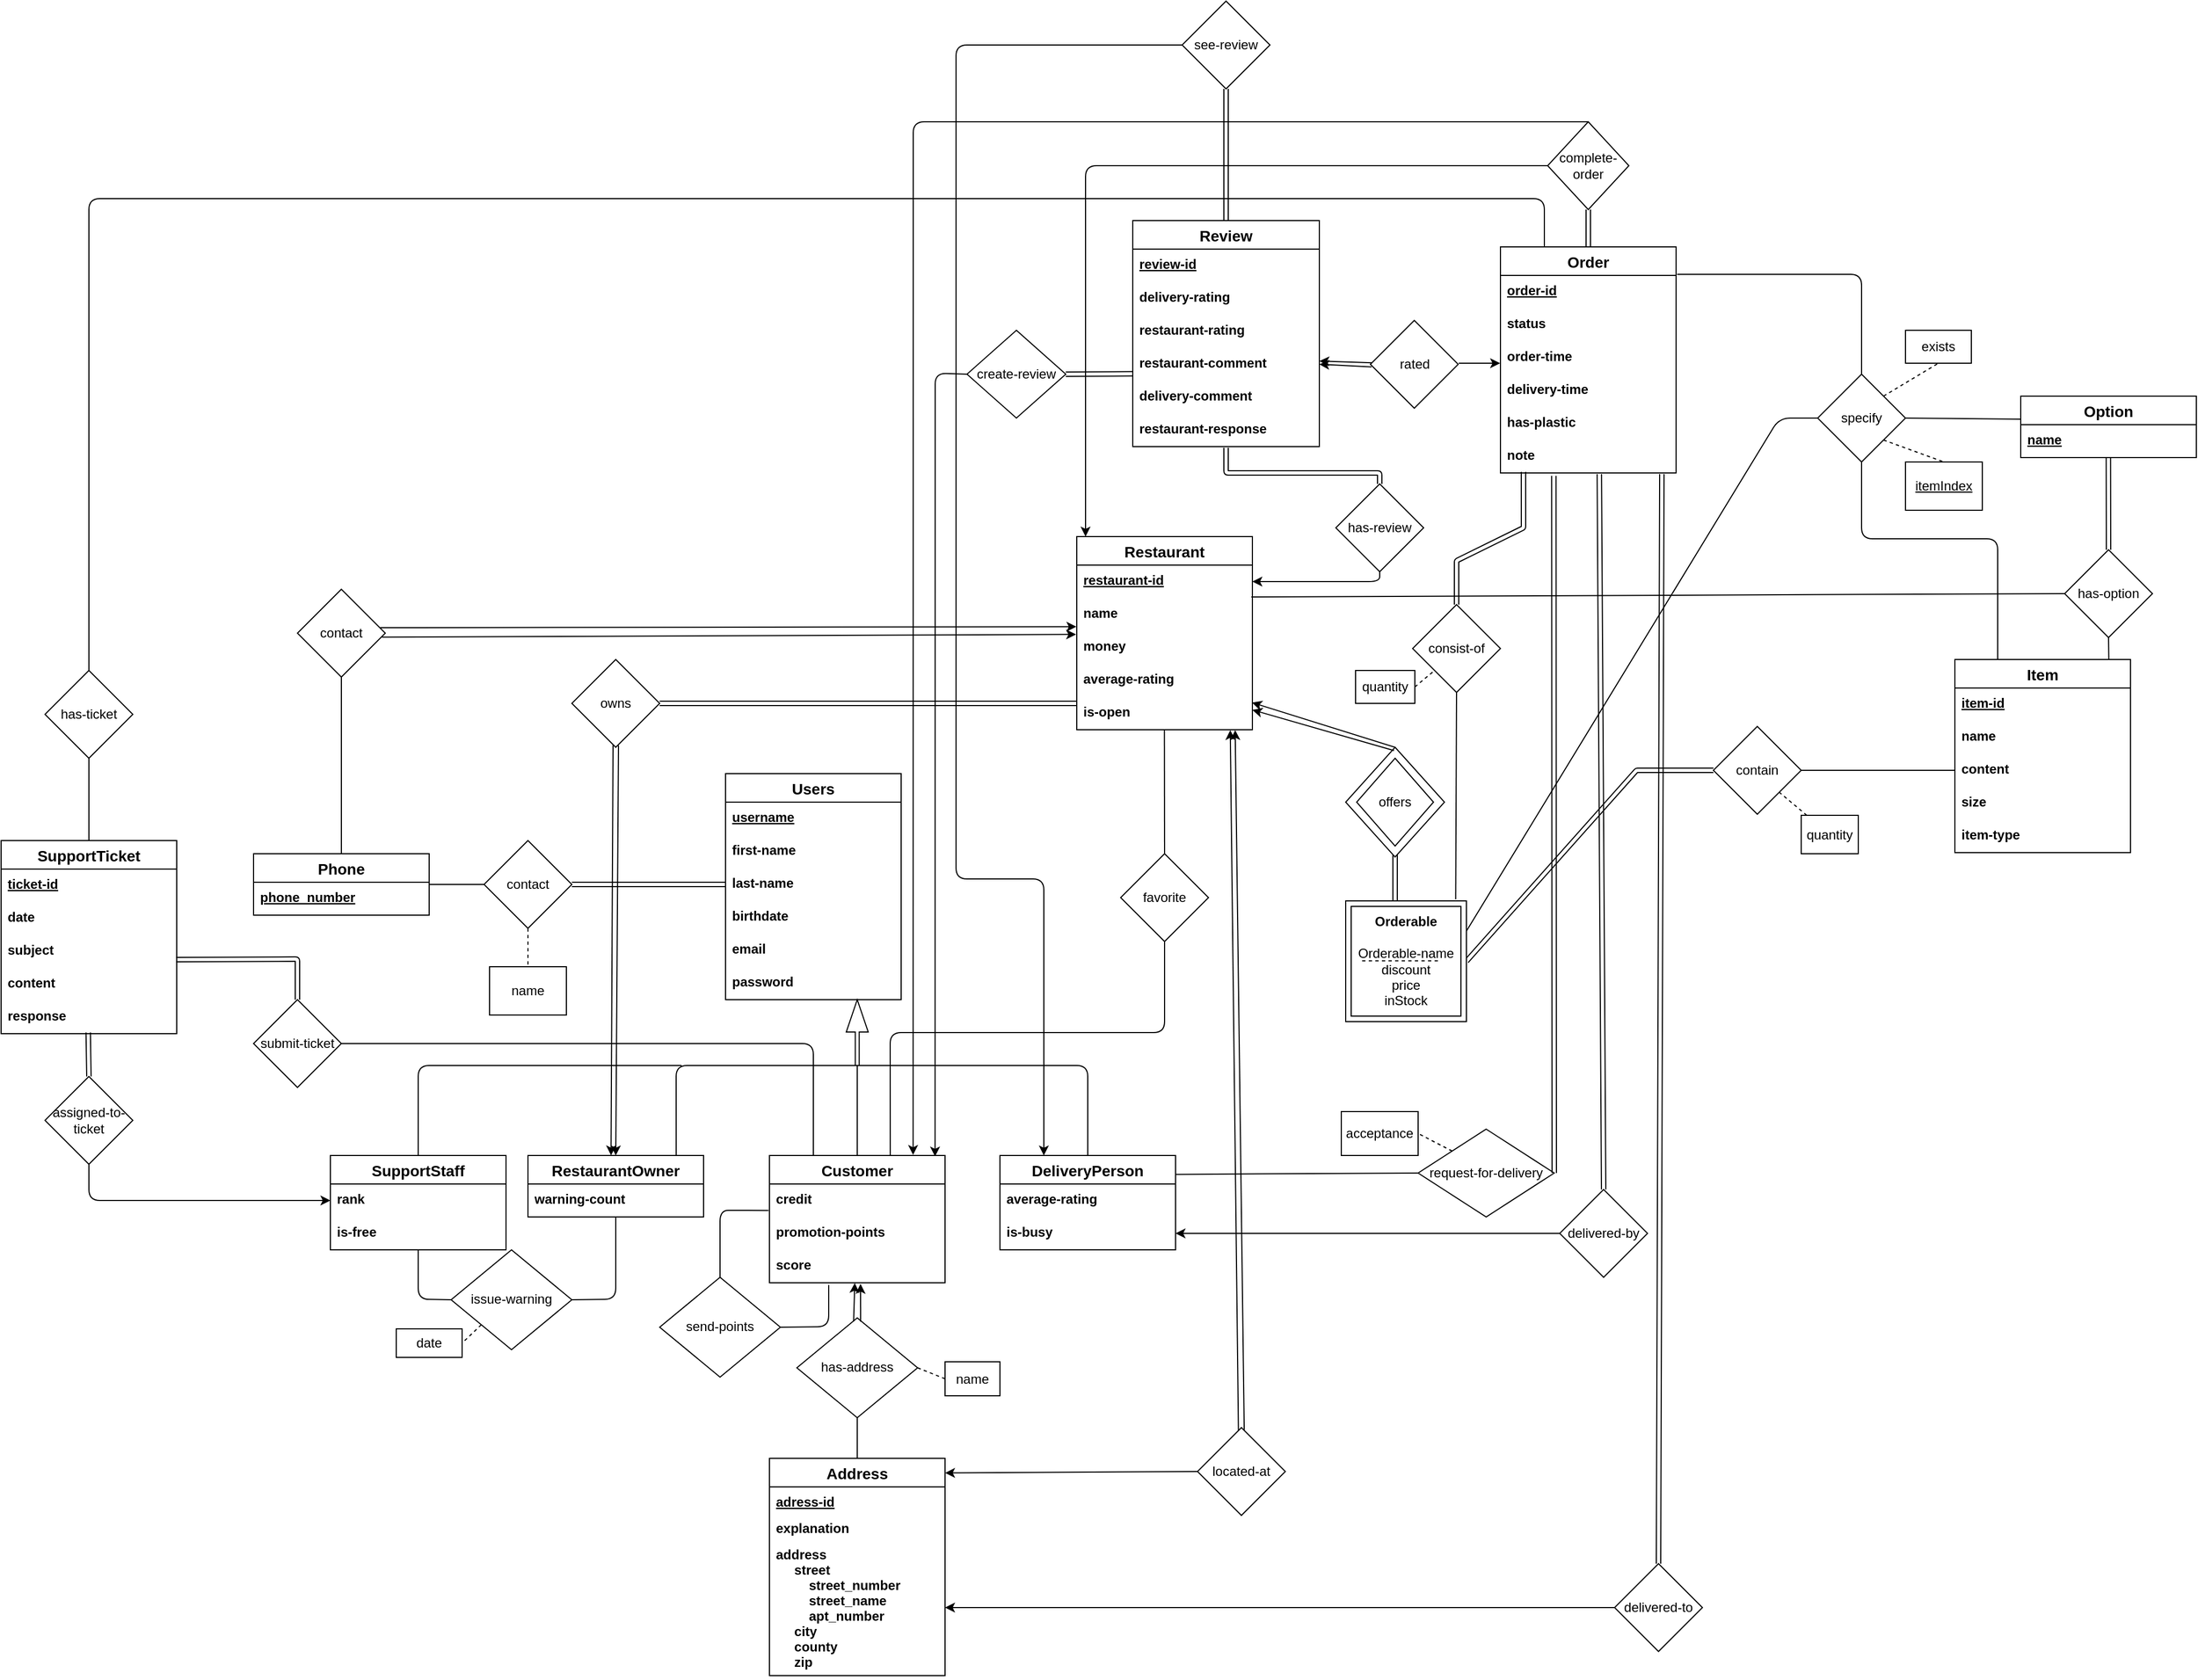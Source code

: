 <mxfile version="14.5.3" type="device"><diagram id="R2lEEEUBdFMjLlhIrx00" name="Page-1"><mxGraphModel dx="2881" dy="2251" grid="1" gridSize="10" guides="1" tooltips="1" connect="1" arrows="1" fold="1" page="1" pageScale="1" pageWidth="850" pageHeight="1100" math="0" shadow="0" extFonts="Permanent Marker^https://fonts.googleapis.com/css?family=Permanent+Marker"><root><mxCell id="0"/><mxCell id="1" parent="0"/><mxCell id="Zh8neGihTHfax8d--XvM-163" value="" style="shape=singleArrow;direction=north;whiteSpace=wrap;html=1;arrowWidth=0.178;arrowSize=0.492;" parent="1" vertex="1"><mxGeometry x="390" y="340" width="20" height="60" as="geometry"/></mxCell><mxCell id="Zh8neGihTHfax8d--XvM-165" value="" style="endArrow=none;html=1;exitX=0;exitY=0.5;exitDx=0;exitDy=0;exitPerimeter=0;entryX=0.844;entryY=0;entryDx=0;entryDy=0;entryPerimeter=0;" parent="1" source="Zh8neGihTHfax8d--XvM-163" target="JHoOs5_U9RgIZUPqP7sH-4" edge="1"><mxGeometry width="50" height="50" relative="1" as="geometry"><mxPoint x="680" y="250" as="sourcePoint"/><mxPoint x="240" y="430" as="targetPoint"/><Array as="points"><mxPoint x="235" y="400"/></Array></mxGeometry></mxCell><mxCell id="Zh8neGihTHfax8d--XvM-167" value="" style="endArrow=none;html=1;exitX=0.5;exitY=0;exitDx=0;exitDy=0;entryX=0;entryY=0.5;entryDx=0;entryDy=0;entryPerimeter=0;" parent="1" source="JHoOs5_U9RgIZUPqP7sH-26" target="Zh8neGihTHfax8d--XvM-163" edge="1"><mxGeometry width="50" height="50" relative="1" as="geometry"><mxPoint x="423" y="450" as="sourcePoint"/><mxPoint x="423" y="410" as="targetPoint"/><Array as="points"><mxPoint x="610" y="400"/></Array></mxGeometry></mxCell><mxCell id="Zh8neGihTHfax8d--XvM-174" value="" style="endArrow=classic;html=1;exitX=0.469;exitY=0.971;exitDx=0;exitDy=0;exitPerimeter=0;entryX=0.473;entryY=-0.001;entryDx=0;entryDy=0;entryPerimeter=0;" parent="1" source="w5awrjnhxRkKPZBforDl-4" target="JHoOs5_U9RgIZUPqP7sH-4" edge="1"><mxGeometry width="50" height="50" relative="1" as="geometry"><mxPoint x="360" y="46" as="sourcePoint"/><mxPoint x="195" y="414" as="targetPoint"/></mxGeometry></mxCell><mxCell id="Zh8neGihTHfax8d--XvM-179" value="" style="endArrow=classic;html=1;exitX=0.5;exitY=0;exitDx=0;exitDy=0;entryX=0.998;entryY=0.176;entryDx=0;entryDy=0;entryPerimeter=0;" parent="1" source="Pc2gba_3hiDEqjjUq7yA-28" target="JHoOs5_U9RgIZUPqP7sH-65" edge="1"><mxGeometry width="50" height="50" relative="1" as="geometry"><mxPoint x="880" y="150" as="sourcePoint"/><mxPoint x="760" y="70" as="targetPoint"/></mxGeometry></mxCell><mxCell id="Zh8neGihTHfax8d--XvM-222" value="" style="shape=partialRectangle;collapsible=0;dropTarget=0;pointerEvents=0;fillColor=none;top=0;left=0;bottom=0;right=0;points=[[0,0.5],[1,0.5]];portConstraint=eastwest;" parent="1" vertex="1"><mxGeometry x="776" y="400" width="210" height="30" as="geometry"/></mxCell><mxCell id="Zh8neGihTHfax8d--XvM-223" value="" style="shape=partialRectangle;connectable=0;fillColor=none;top=0;left=0;bottom=0;right=0;editable=1;overflow=hidden;" parent="Zh8neGihTHfax8d--XvM-222" vertex="1"><mxGeometry width="30" height="30" as="geometry"/></mxCell><mxCell id="Zh8neGihTHfax8d--XvM-275" value="" style="endArrow=classic;html=1;entryX=0.943;entryY=0.008;entryDx=0;entryDy=0;entryPerimeter=0;exitX=0;exitY=0.5;exitDx=0;exitDy=0;" parent="1" source="s_h3dqW5CmTu_gAil_q3-16" target="JHoOs5_U9RgIZUPqP7sH-15" edge="1"><mxGeometry width="50" height="50" relative="1" as="geometry"><mxPoint x="540" y="-231" as="sourcePoint"/><mxPoint x="471" y="480" as="targetPoint"/><Array as="points"><mxPoint x="471" y="-231"/></Array></mxGeometry></mxCell><mxCell id="Zh8neGihTHfax8d--XvM-284" value="" style="shape=link;html=1;entryX=0.5;entryY=0;entryDx=0;entryDy=0;exitX=0.131;exitY=0.967;exitDx=0;exitDy=0;exitPerimeter=0;" parent="1" source="JHoOs5_U9RgIZUPqP7sH-83" target="w5awrjnhxRkKPZBforDl-1" edge="1"><mxGeometry width="100" relative="1" as="geometry"><mxPoint x="1000" y="-120" as="sourcePoint"/><mxPoint x="1020" y="-1" as="targetPoint"/><Array as="points"><mxPoint x="1007" y="-90"/><mxPoint x="946" y="-60"/></Array></mxGeometry></mxCell><mxCell id="Zh8neGihTHfax8d--XvM-285" value="" style="shape=link;html=1;entryX=0.5;entryY=1;entryDx=0;entryDy=0;" parent="1" target="Pc2gba_3hiDEqjjUq7yA-28" edge="1"><mxGeometry width="100" relative="1" as="geometry"><mxPoint x="890" y="252" as="sourcePoint"/><mxPoint x="883.04" y="224" as="targetPoint"/></mxGeometry></mxCell><mxCell id="Zh8neGihTHfax8d--XvM-302" value="delivered-by" style="rhombus;whiteSpace=wrap;html=1;" parent="1" vertex="1"><mxGeometry x="1040" y="513" width="80" height="80" as="geometry"/></mxCell><mxCell id="Zh8neGihTHfax8d--XvM-303" value="" style="endArrow=classic;html=1;exitX=0;exitY=0.5;exitDx=0;exitDy=0;entryX=1;entryY=0.5;entryDx=0;entryDy=0;" parent="1" source="Zh8neGihTHfax8d--XvM-302" target="JHoOs5_U9RgIZUPqP7sH-29" edge="1"><mxGeometry width="50" height="50" relative="1" as="geometry"><mxPoint x="1050" y="496" as="sourcePoint"/><mxPoint x="710" y="570" as="targetPoint"/></mxGeometry></mxCell><mxCell id="Zh8neGihTHfax8d--XvM-305" value="" style="shape=link;html=1;exitX=0.5;exitY=0;exitDx=0;exitDy=0;entryX=0.563;entryY=1.033;entryDx=0;entryDy=0;entryPerimeter=0;" parent="1" source="Zh8neGihTHfax8d--XvM-302" target="JHoOs5_U9RgIZUPqP7sH-83" edge="1"><mxGeometry width="100" relative="1" as="geometry"><mxPoint x="1130" y="590" as="sourcePoint"/><mxPoint x="1060" y="-120" as="targetPoint"/></mxGeometry></mxCell><mxCell id="Zh8neGihTHfax8d--XvM-307" value="complete-order" style="rhombus;whiteSpace=wrap;html=1;" parent="1" vertex="1"><mxGeometry x="1029" y="-460" width="74" height="80" as="geometry"/></mxCell><mxCell id="Zh8neGihTHfax8d--XvM-310" value="" style="endArrow=classic;html=1;exitX=0;exitY=0.5;exitDx=0;exitDy=0;" parent="1" source="Zh8neGihTHfax8d--XvM-307" edge="1"><mxGeometry width="50" height="50" relative="1" as="geometry"><mxPoint x="620" y="-160" as="sourcePoint"/><mxPoint x="608" y="-82" as="targetPoint"/><Array as="points"><mxPoint x="608" y="-420"/></Array></mxGeometry></mxCell><mxCell id="Zh8neGihTHfax8d--XvM-311" value="" style="endArrow=classic;html=1;exitX=0.5;exitY=0;exitDx=0;exitDy=0;entryX=0.818;entryY=-0.004;entryDx=0;entryDy=0;entryPerimeter=0;" parent="1" source="Zh8neGihTHfax8d--XvM-307" target="JHoOs5_U9RgIZUPqP7sH-15" edge="1"><mxGeometry width="50" height="50" relative="1" as="geometry"><mxPoint x="490" y="430" as="sourcePoint"/><mxPoint x="461" y="450" as="targetPoint"/><Array as="points"><mxPoint x="451" y="-460"/></Array></mxGeometry></mxCell><mxCell id="Zh8neGihTHfax8d--XvM-313" value="" style="shape=link;html=1;exitX=0.5;exitY=1;exitDx=0;exitDy=0;entryX=0.5;entryY=0;entryDx=0;entryDy=0;" parent="1" source="Zh8neGihTHfax8d--XvM-307" target="JHoOs5_U9RgIZUPqP7sH-77" edge="1"><mxGeometry width="100" relative="1" as="geometry"><mxPoint x="600" y="-170" as="sourcePoint"/><mxPoint x="700" y="-170" as="targetPoint"/></mxGeometry></mxCell><mxCell id="Zh8neGihTHfax8d--XvM-318" value="" style="endArrow=none;html=1;entryX=0.5;entryY=1;entryDx=0;entryDy=0;exitX=0.75;exitY=0;exitDx=0;exitDy=0;" parent="1" target="hnmbwk__psN7E5hnEite-14" edge="1"><mxGeometry width="50" height="50" relative="1" as="geometry"><mxPoint x="1540.25" y="30" as="sourcePoint"/><mxPoint x="1643" y="120" as="targetPoint"/></mxGeometry></mxCell><mxCell id="Zh8neGihTHfax8d--XvM-320" value="" style="endArrow=none;html=1;exitX=0.5;exitY=1;exitDx=0;exitDy=0;entryX=0.911;entryY=-0.014;entryDx=0;entryDy=0;entryPerimeter=0;" parent="1" source="w5awrjnhxRkKPZBforDl-1" edge="1" target="w5awrjnhxRkKPZBforDl-5"><mxGeometry width="50" height="50" relative="1" as="geometry"><mxPoint x="990" y="40" as="sourcePoint"/><mxPoint x="949.09" y="251.08" as="targetPoint"/></mxGeometry></mxCell><mxCell id="Zh8neGihTHfax8d--XvM-321" value="" style="shape=link;html=1;exitX=1;exitY=0.5;exitDx=0;exitDy=0;entryX=0;entryY=0.2;entryDx=0;entryDy=0;entryPerimeter=0;" parent="1" source="w5awrjnhxRkKPZBforDl-4" target="JHoOs5_U9RgIZUPqP7sH-65" edge="1"><mxGeometry width="100" relative="1" as="geometry"><mxPoint x="235" y="80" as="sourcePoint"/><mxPoint x="600" y="80" as="targetPoint"/></mxGeometry></mxCell><mxCell id="Zh8neGihTHfax8d--XvM-323" value="" style="shape=link;html=1;exitX=1;exitY=0.5;exitDx=0;exitDy=0;entryX=0;entryY=0.5;entryDx=0;entryDy=0;" parent="1" source="w5awrjnhxRkKPZBforDl-5" target="w5awrjnhxRkKPZBforDl-3" edge="1"><mxGeometry width="100" relative="1" as="geometry"><mxPoint x="985" y="355" as="sourcePoint"/><mxPoint x="1260" as="targetPoint"/><Array as="points"><mxPoint x="1110" y="131"/></Array></mxGeometry></mxCell><mxCell id="Zh8neGihTHfax8d--XvM-324" value="" style="endArrow=none;html=1;exitX=1;exitY=0.5;exitDx=0;exitDy=0;" parent="1" source="w5awrjnhxRkKPZBforDl-3" target="s_h3dqW5CmTu_gAil_q3-66" edge="1"><mxGeometry width="50" height="50" relative="1" as="geometry"><mxPoint x="1250" y="114" as="sourcePoint"/><mxPoint x="1391.001" y="121.0" as="targetPoint"/></mxGeometry></mxCell><mxCell id="hnmbwk__psN7E5hnEite-14" value="has-option" style="rhombus;whiteSpace=wrap;html=1;" parent="1" vertex="1"><mxGeometry x="1500" y="-70" width="80" height="80" as="geometry"/></mxCell><mxCell id="hnmbwk__psN7E5hnEite-16" value="" style="shape=link;html=1;exitX=0.5;exitY=0;exitDx=0;exitDy=0;entryX=0.499;entryY=1.01;entryDx=0;entryDy=0;entryPerimeter=0;" parent="1" source="hnmbwk__psN7E5hnEite-14" target="JHoOs5_U9RgIZUPqP7sH-85" edge="1"><mxGeometry width="100" relative="1" as="geometry"><mxPoint x="1803" y="110" as="sourcePoint"/><mxPoint x="1753" y="120" as="targetPoint"/></mxGeometry></mxCell><mxCell id="w5awrjnhxRkKPZBforDl-1" value="consist-of" style="rhombus;whiteSpace=wrap;html=1;" parent="1" vertex="1"><mxGeometry x="906" y="-20" width="80" height="80" as="geometry"/></mxCell><mxCell id="w5awrjnhxRkKPZBforDl-3" value="contain" style="rhombus;whiteSpace=wrap;html=1;" parent="1" vertex="1"><mxGeometry x="1180" y="91" width="80" height="80" as="geometry"/></mxCell><mxCell id="w5awrjnhxRkKPZBforDl-4" value="owns" style="rhombus;whiteSpace=wrap;html=1;" parent="1" vertex="1"><mxGeometry x="140" y="30" width="80" height="80" as="geometry"/></mxCell><mxCell id="w5awrjnhxRkKPZBforDl-6" value="favorite" style="rhombus;whiteSpace=wrap;html=1;" parent="1" vertex="1"><mxGeometry x="640" y="207" width="80" height="80" as="geometry"/></mxCell><mxCell id="w5awrjnhxRkKPZBforDl-7" value="" style="endArrow=none;html=1;entryX=0.5;entryY=1;entryDx=0;entryDy=0;exitX=0.688;exitY=0.033;exitDx=0;exitDy=0;exitPerimeter=0;" parent="1" target="w5awrjnhxRkKPZBforDl-6" edge="1" source="JHoOs5_U9RgIZUPqP7sH-15"><mxGeometry width="50" height="50" relative="1" as="geometry"><mxPoint x="480" y="523" as="sourcePoint"/><mxPoint x="700" y="260" as="targetPoint"/><Array as="points"><mxPoint x="430" y="370"/><mxPoint x="680" y="370"/></Array></mxGeometry></mxCell><mxCell id="w5awrjnhxRkKPZBforDl-8" value="" style="endArrow=none;html=1;entryX=0.5;entryY=0;entryDx=0;entryDy=0;exitX=0.499;exitY=1.01;exitDx=0;exitDy=0;exitPerimeter=0;" parent="1" source="JHoOs5_U9RgIZUPqP7sH-65" target="w5awrjnhxRkKPZBforDl-6" edge="1"><mxGeometry width="50" height="50" relative="1" as="geometry"><mxPoint x="680" y="90" as="sourcePoint"/><mxPoint x="650" y="270" as="targetPoint"/></mxGeometry></mxCell><mxCell id="w5awrjnhxRkKPZBforDl-33" value="has-address" style="rhombus;whiteSpace=wrap;html=1;" parent="1" vertex="1"><mxGeometry x="345" y="630" width="110" height="90.99" as="geometry"/></mxCell><mxCell id="w5awrjnhxRkKPZBforDl-34" value="" style="endArrow=classic;html=1;exitX=0.47;exitY=0.035;exitDx=0;exitDy=0;exitPerimeter=0;entryX=0.486;entryY=1.007;entryDx=0;entryDy=0;entryPerimeter=0;" parent="1" source="w5awrjnhxRkKPZBforDl-33" target="j5mHjV8-2gvZOAmCVtRv-29" edge="1"><mxGeometry width="50" height="50" relative="1" as="geometry"><mxPoint x="409" y="650" as="sourcePoint"/><mxPoint x="330" y="620" as="targetPoint"/></mxGeometry></mxCell><mxCell id="w5awrjnhxRkKPZBforDl-35" value="" style="endArrow=none;html=1;" parent="1" edge="1"><mxGeometry width="50" height="50" relative="1" as="geometry"><mxPoint x="365" y="930" as="sourcePoint"/><mxPoint x="365" y="930" as="targetPoint"/></mxGeometry></mxCell><mxCell id="w5awrjnhxRkKPZBforDl-42" value="delivered-to" style="rhombus;whiteSpace=wrap;html=1;" parent="1" vertex="1"><mxGeometry x="1090" y="854" width="80" height="80" as="geometry"/></mxCell><mxCell id="w5awrjnhxRkKPZBforDl-43" value="" style="endArrow=classic;html=1;exitX=0;exitY=0.5;exitDx=0;exitDy=0;" parent="1" source="w5awrjnhxRkKPZBforDl-42" target="JHoOs5_U9RgIZUPqP7sH-33" edge="1"><mxGeometry width="50" height="50" relative="1" as="geometry"><mxPoint x="700" y="680" as="sourcePoint"/><mxPoint x="491.5" y="845" as="targetPoint"/></mxGeometry></mxCell><mxCell id="w5awrjnhxRkKPZBforDl-44" value="" style="shape=link;html=1;exitX=0.5;exitY=0;exitDx=0;exitDy=0;entryX=0.919;entryY=1.033;entryDx=0;entryDy=0;entryPerimeter=0;" parent="1" source="w5awrjnhxRkKPZBforDl-42" target="JHoOs5_U9RgIZUPqP7sH-83" edge="1"><mxGeometry width="100" relative="1" as="geometry"><mxPoint x="680" y="660" as="sourcePoint"/><mxPoint x="1120" y="-120" as="targetPoint"/></mxGeometry></mxCell><mxCell id="HV0EwEGS81E-rR6zZ6H0-31" value="quantity" style="rounded=0;whiteSpace=wrap;html=1;direction=south;" parent="1" vertex="1"><mxGeometry x="1260" y="172" width="52" height="35" as="geometry"/></mxCell><mxCell id="HV0EwEGS81E-rR6zZ6H0-33" value="quantity" style="rounded=0;whiteSpace=wrap;html=1;" parent="1" vertex="1"><mxGeometry x="854" y="40" width="54" height="30" as="geometry"/></mxCell><mxCell id="HV0EwEGS81E-rR6zZ6H0-34" value="" style="endArrow=none;dashed=1;html=1;exitX=1;exitY=0.5;exitDx=0;exitDy=0;entryX=0;entryY=1;entryDx=0;entryDy=0;" parent="1" source="HV0EwEGS81E-rR6zZ6H0-33" target="w5awrjnhxRkKPZBforDl-1" edge="1"><mxGeometry width="50" height="50" relative="1" as="geometry"><mxPoint x="1220" y="164" as="sourcePoint"/><mxPoint x="1250" y="186" as="targetPoint"/></mxGeometry></mxCell><mxCell id="Pc2gba_3hiDEqjjUq7yA-30" value="contact" style="rhombus;whiteSpace=wrap;html=1;" parent="1" vertex="1"><mxGeometry x="60" y="195" width="80" height="80" as="geometry"/></mxCell><mxCell id="fAkOfAZcA4UGFJUIWHXn-4" value="contact" style="rhombus;whiteSpace=wrap;html=1;" parent="1" vertex="1"><mxGeometry x="-110" y="-34" width="80" height="80" as="geometry"/></mxCell><mxCell id="fAkOfAZcA4UGFJUIWHXn-7" value="" style="shape=link;html=1;exitX=1;exitY=0.5;exitDx=0;exitDy=0;entryX=0;entryY=0.5;entryDx=0;entryDy=0;" parent="1" source="Pc2gba_3hiDEqjjUq7yA-30" target="JHoOs5_U9RgIZUPqP7sH-89" edge="1"><mxGeometry width="100" relative="1" as="geometry"><mxPoint x="410" y="440" as="sourcePoint"/><mxPoint x="510" y="440" as="targetPoint"/></mxGeometry></mxCell><mxCell id="fAkOfAZcA4UGFJUIWHXn-8" value="" style="endArrow=none;html=1;entryX=0;entryY=0.5;entryDx=0;entryDy=0;exitX=1;exitY=0.5;exitDx=0;exitDy=0;" parent="1" source="JHoOs5_U9RgIZUPqP7sH-34" target="Pc2gba_3hiDEqjjUq7yA-30" edge="1"><mxGeometry width="50" height="50" relative="1" as="geometry"><mxPoint x="-50" y="244" as="sourcePoint"/><mxPoint x="350" y="150" as="targetPoint"/></mxGeometry></mxCell><mxCell id="fAkOfAZcA4UGFJUIWHXn-10" value="" style="endArrow=none;html=1;exitX=0.5;exitY=0;exitDx=0;exitDy=0;entryX=0.5;entryY=1;entryDx=0;entryDy=0;" parent="1" source="JHoOs5_U9RgIZUPqP7sH-34" target="fAkOfAZcA4UGFJUIWHXn-4" edge="1"><mxGeometry width="50" height="50" relative="1" as="geometry"><mxPoint x="300" y="200" as="sourcePoint"/><mxPoint x="350" y="150" as="targetPoint"/></mxGeometry></mxCell><mxCell id="fAkOfAZcA4UGFJUIWHXn-12" value="" style="endArrow=none;html=1;entryX=0.5;entryY=1;entryDx=0;entryDy=0;exitX=0.5;exitY=0;exitDx=0;exitDy=0;" parent="1" source="JHoOs5_U9RgIZUPqP7sH-31" target="w5awrjnhxRkKPZBforDl-33" edge="1"><mxGeometry width="50" height="50" relative="1" as="geometry"><mxPoint x="410" y="780" as="sourcePoint"/><mxPoint x="620" y="680" as="targetPoint"/></mxGeometry></mxCell><mxCell id="fAkOfAZcA4UGFJUIWHXn-13" value="located-at" style="rhombus;whiteSpace=wrap;html=1;" parent="1" vertex="1"><mxGeometry x="710" y="730" width="80" height="80" as="geometry"/></mxCell><mxCell id="fAkOfAZcA4UGFJUIWHXn-14" value="" style="endArrow=classic;html=1;exitX=0.466;exitY=0.033;exitDx=0;exitDy=0;exitPerimeter=0;entryX=0.874;entryY=1.012;entryDx=0;entryDy=0;entryPerimeter=0;" parent="1" source="fAkOfAZcA4UGFJUIWHXn-13" target="JHoOs5_U9RgIZUPqP7sH-65" edge="1"><mxGeometry width="50" height="50" relative="1" as="geometry"><mxPoint x="930" y="770.99" as="sourcePoint"/><mxPoint x="738" y="94" as="targetPoint"/></mxGeometry></mxCell><mxCell id="fAkOfAZcA4UGFJUIWHXn-17" value="" style="endArrow=classic;html=1;exitX=0.963;exitY=0.546;exitDx=0;exitDy=0;exitPerimeter=0;entryX=-0.004;entryY=0.105;entryDx=0;entryDy=0;entryPerimeter=0;" parent="1" source="fAkOfAZcA4UGFJUIWHXn-4" target="JHoOs5_U9RgIZUPqP7sH-64" edge="1"><mxGeometry width="50" height="50" relative="1" as="geometry"><mxPoint x="-100" y="-30" as="sourcePoint"/><mxPoint x="604" y="-30" as="targetPoint"/></mxGeometry></mxCell><mxCell id="fAkOfAZcA4UGFJUIWHXn-19" value="" style="endArrow=classic;html=1;exitX=0;exitY=0.5;exitDx=0;exitDy=0;entryX=1;entryY=0.067;entryDx=0;entryDy=0;entryPerimeter=0;" parent="1" source="fAkOfAZcA4UGFJUIWHXn-13" target="JHoOs5_U9RgIZUPqP7sH-31" edge="1"><mxGeometry width="50" height="50" relative="1" as="geometry"><mxPoint x="490" y="540" as="sourcePoint"/><mxPoint x="440" y="590" as="targetPoint"/></mxGeometry></mxCell><mxCell id="JHoOs5_U9RgIZUPqP7sH-4" value="RestaurantOwner" style="swimlane;fontStyle=1;childLayout=stackLayout;horizontal=1;startSize=26;horizontalStack=0;resizeParent=1;resizeParentMax=0;resizeLast=0;collapsible=1;marginBottom=0;align=center;fontSize=14;" parent="1" vertex="1"><mxGeometry x="100" y="482" width="160" height="56" as="geometry"/></mxCell><mxCell id="j5mHjV8-2gvZOAmCVtRv-18" value="warning-count" style="text;strokeColor=none;fillColor=none;spacingLeft=4;spacingRight=4;overflow=hidden;rotatable=0;points=[[0,0.5],[1,0.5]];portConstraint=eastwest;fontSize=12;fontStyle=1" vertex="1" parent="JHoOs5_U9RgIZUPqP7sH-4"><mxGeometry y="26" width="160" height="30" as="geometry"/></mxCell><mxCell id="JHoOs5_U9RgIZUPqP7sH-11" value="" style="endArrow=classic;html=1;exitX=0.531;exitY=0.979;exitDx=0;exitDy=0;exitPerimeter=0;entryX=0.5;entryY=0;entryDx=0;entryDy=0;" parent="1" source="w5awrjnhxRkKPZBforDl-4" target="JHoOs5_U9RgIZUPqP7sH-4" edge="1"><mxGeometry width="50" height="50" relative="1" as="geometry"><mxPoint x="232.52" y="107.68" as="sourcePoint"/><mxPoint x="227" y="454" as="targetPoint"/></mxGeometry></mxCell><mxCell id="JHoOs5_U9RgIZUPqP7sH-15" value="Customer" style="swimlane;fontStyle=1;childLayout=stackLayout;horizontal=1;startSize=26;horizontalStack=0;resizeParent=1;resizeParentMax=0;resizeLast=0;collapsible=1;marginBottom=0;align=center;fontSize=14;" parent="1" vertex="1"><mxGeometry x="320" y="482" width="160" height="116" as="geometry"/></mxCell><mxCell id="JHoOs5_U9RgIZUPqP7sH-17" value="credit" style="text;strokeColor=none;fillColor=none;spacingLeft=4;spacingRight=4;overflow=hidden;rotatable=0;points=[[0,0.5],[1,0.5]];portConstraint=eastwest;fontSize=12;fontStyle=1" parent="JHoOs5_U9RgIZUPqP7sH-15" vertex="1"><mxGeometry y="26" width="160" height="30" as="geometry"/></mxCell><mxCell id="j5mHjV8-2gvZOAmCVtRv-20" value="promotion-points" style="text;strokeColor=none;fillColor=none;spacingLeft=4;spacingRight=4;overflow=hidden;rotatable=0;points=[[0,0.5],[1,0.5]];portConstraint=eastwest;fontSize=12;fontStyle=1" vertex="1" parent="JHoOs5_U9RgIZUPqP7sH-15"><mxGeometry y="56" width="160" height="30" as="geometry"/></mxCell><mxCell id="j5mHjV8-2gvZOAmCVtRv-29" value="score" style="text;strokeColor=none;fillColor=none;spacingLeft=4;spacingRight=4;overflow=hidden;rotatable=0;points=[[0,0.5],[1,0.5]];portConstraint=eastwest;fontSize=12;fontStyle=1" vertex="1" parent="JHoOs5_U9RgIZUPqP7sH-15"><mxGeometry y="86" width="160" height="30" as="geometry"/></mxCell><mxCell id="JHoOs5_U9RgIZUPqP7sH-19" value="" style="endArrow=none;html=1;entryX=0.5;entryY=0;entryDx=0;entryDy=0;" parent="1" target="JHoOs5_U9RgIZUPqP7sH-15" edge="1"><mxGeometry width="50" height="50" relative="1" as="geometry"><mxPoint x="400" y="400" as="sourcePoint"/><mxPoint x="290.04" y="464" as="targetPoint"/><Array as="points"/></mxGeometry></mxCell><mxCell id="JHoOs5_U9RgIZUPqP7sH-20" value="" style="endArrow=classic;html=1;exitX=0.528;exitY=0.037;exitDx=0;exitDy=0;exitPerimeter=0;" parent="1" source="w5awrjnhxRkKPZBforDl-33" edge="1"><mxGeometry width="50" height="50" relative="1" as="geometry"><mxPoint x="419.762" y="660.238" as="sourcePoint"/><mxPoint x="403" y="599" as="targetPoint"/></mxGeometry></mxCell><mxCell id="JHoOs5_U9RgIZUPqP7sH-26" value="DeliveryPerson" style="swimlane;fontStyle=1;childLayout=stackLayout;horizontal=1;startSize=26;horizontalStack=0;resizeParent=1;resizeParentMax=0;resizeLast=0;collapsible=1;marginBottom=0;align=center;fontSize=14;" parent="1" vertex="1"><mxGeometry x="530" y="482" width="160" height="86" as="geometry"/></mxCell><mxCell id="JHoOs5_U9RgIZUPqP7sH-28" value="average-rating" style="text;strokeColor=none;fillColor=none;spacingLeft=4;spacingRight=4;overflow=hidden;rotatable=0;points=[[0,0.5],[1,0.5]];portConstraint=eastwest;fontSize=12;fontStyle=1" parent="JHoOs5_U9RgIZUPqP7sH-26" vertex="1"><mxGeometry y="26" width="160" height="30" as="geometry"/></mxCell><mxCell id="JHoOs5_U9RgIZUPqP7sH-29" value="is-busy" style="text;strokeColor=none;fillColor=none;spacingLeft=4;spacingRight=4;overflow=hidden;rotatable=0;points=[[0,0.5],[1,0.5]];portConstraint=eastwest;fontSize=12;fontStyle=1" parent="JHoOs5_U9RgIZUPqP7sH-26" vertex="1"><mxGeometry y="56" width="160" height="30" as="geometry"/></mxCell><mxCell id="JHoOs5_U9RgIZUPqP7sH-31" value="Address" style="swimlane;fontStyle=1;childLayout=stackLayout;horizontal=1;startSize=26;horizontalStack=0;resizeParent=1;resizeParentMax=0;resizeLast=0;collapsible=1;marginBottom=0;align=center;fontSize=14;" parent="1" vertex="1"><mxGeometry x="320" y="758" width="160" height="198" as="geometry"/></mxCell><mxCell id="JHoOs5_U9RgIZUPqP7sH-32" value="adress-id" style="text;strokeColor=none;fillColor=none;spacingLeft=4;spacingRight=4;overflow=hidden;rotatable=0;points=[[0,0.5],[1,0.5]];portConstraint=eastwest;fontSize=12;fontStyle=5" parent="JHoOs5_U9RgIZUPqP7sH-31" vertex="1"><mxGeometry y="26" width="160" height="24" as="geometry"/></mxCell><mxCell id="s_h3dqW5CmTu_gAil_q3-84" value="explanation" style="text;strokeColor=none;fillColor=none;spacingLeft=4;spacingRight=4;overflow=hidden;rotatable=0;points=[[0,0.5],[1,0.5]];portConstraint=eastwest;fontSize=12;fontStyle=1" parent="JHoOs5_U9RgIZUPqP7sH-31" vertex="1"><mxGeometry y="50" width="160" height="24" as="geometry"/></mxCell><mxCell id="JHoOs5_U9RgIZUPqP7sH-33" value="address&#10;     street&#10;         street_number&#10;         street_name&#10;         apt_number&#10;     city&#10;     county&#10;     zip&#10;" style="text;strokeColor=none;fillColor=none;spacingLeft=4;spacingRight=4;overflow=hidden;rotatable=0;points=[[0,0.5],[1,0.5]];portConstraint=eastwest;fontSize=12;fontStyle=1" parent="JHoOs5_U9RgIZUPqP7sH-31" vertex="1"><mxGeometry y="74" width="160" height="124" as="geometry"/></mxCell><mxCell id="JHoOs5_U9RgIZUPqP7sH-34" value="Phone" style="swimlane;fontStyle=1;childLayout=stackLayout;horizontal=1;startSize=26;horizontalStack=0;resizeParent=1;resizeParentMax=0;resizeLast=0;collapsible=1;marginBottom=0;align=center;fontSize=14;" parent="1" vertex="1"><mxGeometry x="-150" y="207" width="160" height="56" as="geometry"/></mxCell><mxCell id="JHoOs5_U9RgIZUPqP7sH-35" value="phone_number" style="text;strokeColor=none;fillColor=none;spacingLeft=4;spacingRight=4;overflow=hidden;rotatable=0;points=[[0,0.5],[1,0.5]];portConstraint=eastwest;fontSize=12;fontStyle=5" parent="JHoOs5_U9RgIZUPqP7sH-34" vertex="1"><mxGeometry y="26" width="160" height="30" as="geometry"/></mxCell><mxCell id="JHoOs5_U9RgIZUPqP7sH-40" value="" style="group" parent="1" vertex="1" connectable="0"><mxGeometry x="845" y="110" width="90" height="100" as="geometry"/></mxCell><mxCell id="JHoOs5_U9RgIZUPqP7sH-41" style="edgeStyle=orthogonalEdgeStyle;shape=link;rounded=0;orthogonalLoop=1;jettySize=auto;html=1;exitX=0.5;exitY=1;exitDx=0;exitDy=0;entryX=0.5;entryY=1;entryDx=0;entryDy=0;" parent="JHoOs5_U9RgIZUPqP7sH-40" source="Pc2gba_3hiDEqjjUq7yA-28" target="Pc2gba_3hiDEqjjUq7yA-29" edge="1"><mxGeometry relative="1" as="geometry"/></mxCell><mxCell id="Pc2gba_3hiDEqjjUq7yA-28" value="" style="rhombus;whiteSpace=wrap;html=1;" parent="JHoOs5_U9RgIZUPqP7sH-40" vertex="1"><mxGeometry width="90" height="100" as="geometry"/></mxCell><mxCell id="Pc2gba_3hiDEqjjUq7yA-29" value="offers" style="rhombus;whiteSpace=wrap;html=1;" parent="JHoOs5_U9RgIZUPqP7sH-40" vertex="1"><mxGeometry x="10" y="10" width="70" height="80" as="geometry"/></mxCell><mxCell id="JHoOs5_U9RgIZUPqP7sH-42" value="" style="endArrow=classic;html=1;entryX=1;entryY=0.398;entryDx=0;entryDy=0;entryPerimeter=0;exitX=0.489;exitY=0.03;exitDx=0;exitDy=0;exitPerimeter=0;" parent="1" source="Pc2gba_3hiDEqjjUq7yA-28" target="JHoOs5_U9RgIZUPqP7sH-65" edge="1"><mxGeometry width="50" height="50" relative="1" as="geometry"><mxPoint x="875" y="148" as="sourcePoint"/><mxPoint x="760" y="75" as="targetPoint"/></mxGeometry></mxCell><mxCell id="JHoOs5_U9RgIZUPqP7sH-54" value="name" style="rounded=0;whiteSpace=wrap;html=1;" parent="1" vertex="1"><mxGeometry x="480" y="670" width="50" height="31.01" as="geometry"/></mxCell><mxCell id="JHoOs5_U9RgIZUPqP7sH-55" value="" style="endArrow=none;dashed=1;html=1;exitX=1;exitY=0.5;exitDx=0;exitDy=0;entryX=0;entryY=0.5;entryDx=0;entryDy=0;" parent="1" source="w5awrjnhxRkKPZBforDl-33" target="JHoOs5_U9RgIZUPqP7sH-54" edge="1"><mxGeometry width="50" height="50" relative="1" as="geometry"><mxPoint x="490" y="670" as="sourcePoint"/><mxPoint x="470" y="651" as="targetPoint"/></mxGeometry></mxCell><mxCell id="JHoOs5_U9RgIZUPqP7sH-56" value="name" style="rounded=0;whiteSpace=wrap;html=1;" parent="1" vertex="1"><mxGeometry x="65" y="310" width="70" height="44" as="geometry"/></mxCell><mxCell id="JHoOs5_U9RgIZUPqP7sH-57" value="" style="endArrow=none;dashed=1;html=1;exitX=0.5;exitY=1;exitDx=0;exitDy=0;entryX=0.5;entryY=0;entryDx=0;entryDy=0;" parent="1" source="Pc2gba_3hiDEqjjUq7yA-30" target="JHoOs5_U9RgIZUPqP7sH-56" edge="1"><mxGeometry width="50" height="50" relative="1" as="geometry"><mxPoint x="70" y="290" as="sourcePoint"/><mxPoint x="90" y="251" as="targetPoint"/></mxGeometry></mxCell><mxCell id="JHoOs5_U9RgIZUPqP7sH-59" value="" style="endArrow=classic;html=1;exitX=0.942;exitY=0.438;exitDx=0;exitDy=0;exitPerimeter=0;entryX=-0.002;entryY=0.869;entryDx=0;entryDy=0;entryPerimeter=0;" parent="1" source="fAkOfAZcA4UGFJUIWHXn-4" target="JHoOs5_U9RgIZUPqP7sH-62" edge="1"><mxGeometry width="50" height="50" relative="1" as="geometry"><mxPoint x="-100" y="-40" as="sourcePoint"/><mxPoint x="604" y="-40" as="targetPoint"/></mxGeometry></mxCell><mxCell id="JHoOs5_U9RgIZUPqP7sH-60" value="Restaurant" style="swimlane;fontStyle=1;childLayout=stackLayout;horizontal=1;startSize=26;horizontalStack=0;resizeParent=1;resizeParentMax=0;resizeLast=0;collapsible=1;marginBottom=0;align=center;fontSize=14;" parent="1" vertex="1"><mxGeometry x="600" y="-82" width="160" height="176" as="geometry"/></mxCell><mxCell id="JHoOs5_U9RgIZUPqP7sH-61" value="restaurant-id" style="text;strokeColor=none;fillColor=none;spacingLeft=4;spacingRight=4;overflow=hidden;rotatable=0;points=[[0,0.5],[1,0.5]];portConstraint=eastwest;fontSize=12;fontStyle=5" parent="JHoOs5_U9RgIZUPqP7sH-60" vertex="1"><mxGeometry y="26" width="160" height="30" as="geometry"/></mxCell><mxCell id="JHoOs5_U9RgIZUPqP7sH-62" value="name" style="text;strokeColor=none;fillColor=none;spacingLeft=4;spacingRight=4;overflow=hidden;rotatable=0;points=[[0,0.5],[1,0.5]];portConstraint=eastwest;fontSize=12;fontStyle=1" parent="JHoOs5_U9RgIZUPqP7sH-60" vertex="1"><mxGeometry y="56" width="160" height="30" as="geometry"/></mxCell><mxCell id="JHoOs5_U9RgIZUPqP7sH-64" value="money" style="text;strokeColor=none;fillColor=none;spacingLeft=4;spacingRight=4;overflow=hidden;rotatable=0;points=[[0,0.5],[1,0.5]];portConstraint=eastwest;fontSize=12;fontStyle=1" parent="JHoOs5_U9RgIZUPqP7sH-60" vertex="1"><mxGeometry y="86" width="160" height="30" as="geometry"/></mxCell><mxCell id="JHoOs5_U9RgIZUPqP7sH-63" value="average-rating&#10;" style="text;strokeColor=none;fillColor=none;spacingLeft=4;spacingRight=4;overflow=hidden;rotatable=0;points=[[0,0.5],[1,0.5]];portConstraint=eastwest;fontSize=12;fontStyle=1" parent="JHoOs5_U9RgIZUPqP7sH-60" vertex="1"><mxGeometry y="116" width="160" height="30" as="geometry"/></mxCell><mxCell id="JHoOs5_U9RgIZUPqP7sH-65" value="is-open" style="text;strokeColor=none;fillColor=none;spacingLeft=4;spacingRight=4;overflow=hidden;rotatable=0;points=[[0,0.5],[1,0.5]];portConstraint=eastwest;fontSize=12;fontStyle=1" parent="JHoOs5_U9RgIZUPqP7sH-60" vertex="1"><mxGeometry y="146" width="160" height="30" as="geometry"/></mxCell><mxCell id="JHoOs5_U9RgIZUPqP7sH-70" value="" style="endArrow=classic;html=1;exitX=0.532;exitY=0.033;exitDx=0;exitDy=0;exitPerimeter=0;entryX=0.902;entryY=1.012;entryDx=0;entryDy=0;entryPerimeter=0;" parent="1" source="fAkOfAZcA4UGFJUIWHXn-13" target="JHoOs5_U9RgIZUPqP7sH-65" edge="1"><mxGeometry width="50" height="50" relative="1" as="geometry"><mxPoint x="740.702" y="660.288" as="sourcePoint"/><mxPoint x="747" y="95" as="targetPoint"/></mxGeometry></mxCell><mxCell id="JHoOs5_U9RgIZUPqP7sH-73" value="" style="group" parent="1" vertex="1" connectable="0"><mxGeometry x="845" y="250" width="125" height="110" as="geometry"/></mxCell><mxCell id="w5awrjnhxRkKPZBforDl-5" value="&lt;b&gt;Orderable&lt;br&gt;&lt;/b&gt;&lt;br&gt;Orderable-name&lt;br&gt;discount&lt;br&gt;price&lt;br&gt;inStock" style="shape=ext;margin=3;double=1;whiteSpace=wrap;html=1;align=center;" parent="JHoOs5_U9RgIZUPqP7sH-73" vertex="1"><mxGeometry width="110" height="110" as="geometry"/></mxCell><mxCell id="JHoOs5_U9RgIZUPqP7sH-39" value="" style="endArrow=none;dashed=1;html=1;" parent="JHoOs5_U9RgIZUPqP7sH-73" edge="1"><mxGeometry width="50" height="50" relative="1" as="geometry"><mxPoint x="15" y="54.66" as="sourcePoint"/><mxPoint x="85" y="54.66" as="targetPoint"/></mxGeometry></mxCell><mxCell id="JHoOs5_U9RgIZUPqP7sH-77" value="Order" style="swimlane;fontStyle=1;childLayout=stackLayout;horizontal=1;startSize=26;horizontalStack=0;resizeParent=1;resizeParentMax=0;resizeLast=0;collapsible=1;marginBottom=0;align=center;fontSize=14;" parent="1" vertex="1"><mxGeometry x="986" y="-346" width="160" height="206" as="geometry"/></mxCell><mxCell id="JHoOs5_U9RgIZUPqP7sH-78" value="order-id" style="text;strokeColor=none;fillColor=none;spacingLeft=4;spacingRight=4;overflow=hidden;rotatable=0;points=[[0,0.5],[1,0.5]];portConstraint=eastwest;fontSize=12;fontStyle=5" parent="JHoOs5_U9RgIZUPqP7sH-77" vertex="1"><mxGeometry y="26" width="160" height="30" as="geometry"/></mxCell><mxCell id="JHoOs5_U9RgIZUPqP7sH-79" value="status" style="text;strokeColor=none;fillColor=none;spacingLeft=4;spacingRight=4;overflow=hidden;rotatable=0;points=[[0,0.5],[1,0.5]];portConstraint=eastwest;fontSize=12;fontStyle=1" parent="JHoOs5_U9RgIZUPqP7sH-77" vertex="1"><mxGeometry y="56" width="160" height="30" as="geometry"/></mxCell><mxCell id="JHoOs5_U9RgIZUPqP7sH-80" value="order-time" style="text;strokeColor=none;fillColor=none;spacingLeft=4;spacingRight=4;overflow=hidden;rotatable=0;points=[[0,0.5],[1,0.5]];portConstraint=eastwest;fontSize=12;fontStyle=1" parent="JHoOs5_U9RgIZUPqP7sH-77" vertex="1"><mxGeometry y="86" width="160" height="30" as="geometry"/></mxCell><mxCell id="JHoOs5_U9RgIZUPqP7sH-81" value="delivery-time" style="text;strokeColor=none;fillColor=none;spacingLeft=4;spacingRight=4;overflow=hidden;rotatable=0;points=[[0,0.5],[1,0.5]];portConstraint=eastwest;fontSize=12;fontStyle=1" parent="JHoOs5_U9RgIZUPqP7sH-77" vertex="1"><mxGeometry y="116" width="160" height="30" as="geometry"/></mxCell><mxCell id="JHoOs5_U9RgIZUPqP7sH-82" value="has-plastic" style="text;strokeColor=none;fillColor=none;spacingLeft=4;spacingRight=4;overflow=hidden;rotatable=0;points=[[0,0.5],[1,0.5]];portConstraint=eastwest;fontSize=12;fontStyle=1" parent="JHoOs5_U9RgIZUPqP7sH-77" vertex="1"><mxGeometry y="146" width="160" height="30" as="geometry"/></mxCell><mxCell id="JHoOs5_U9RgIZUPqP7sH-83" value="note" style="text;strokeColor=none;fillColor=none;spacingLeft=4;spacingRight=4;overflow=hidden;rotatable=0;points=[[0,0.5],[1,0.5]];portConstraint=eastwest;fontSize=12;fontStyle=1" parent="JHoOs5_U9RgIZUPqP7sH-77" vertex="1"><mxGeometry y="176" width="160" height="30" as="geometry"/></mxCell><mxCell id="JHoOs5_U9RgIZUPqP7sH-84" value="Option" style="swimlane;fontStyle=1;childLayout=stackLayout;horizontal=1;startSize=26;horizontalStack=0;resizeParent=1;resizeParentMax=0;resizeLast=0;collapsible=1;marginBottom=0;align=center;fontSize=14;" parent="1" vertex="1"><mxGeometry x="1460" y="-210" width="160" height="56" as="geometry"/></mxCell><mxCell id="JHoOs5_U9RgIZUPqP7sH-85" value="name" style="text;spacingLeft=4;spacingRight=4;overflow=hidden;rotatable=0;points=[[0,0.5],[1,0.5]];portConstraint=eastwest;fontSize=12;fontStyle=5" parent="JHoOs5_U9RgIZUPqP7sH-84" vertex="1"><mxGeometry y="26" width="160" height="30" as="geometry"/></mxCell><mxCell id="JHoOs5_U9RgIZUPqP7sH-86" value="Users" style="swimlane;fontStyle=1;childLayout=stackLayout;horizontal=1;startSize=26;horizontalStack=0;resizeParent=1;resizeParentMax=0;resizeLast=0;collapsible=1;marginBottom=0;align=center;fontSize=14;" parent="1" vertex="1"><mxGeometry x="280" y="134" width="160" height="206" as="geometry"/></mxCell><mxCell id="JHoOs5_U9RgIZUPqP7sH-87" value="username" style="text;strokeColor=none;fillColor=none;spacingLeft=4;spacingRight=4;overflow=hidden;rotatable=0;points=[[0,0.5],[1,0.5]];portConstraint=eastwest;fontSize=12;fontStyle=5" parent="JHoOs5_U9RgIZUPqP7sH-86" vertex="1"><mxGeometry y="26" width="160" height="30" as="geometry"/></mxCell><mxCell id="JHoOs5_U9RgIZUPqP7sH-88" value="first-name" style="text;strokeColor=none;fillColor=none;spacingLeft=4;spacingRight=4;overflow=hidden;rotatable=0;points=[[0,0.5],[1,0.5]];portConstraint=eastwest;fontSize=12;fontStyle=1" parent="JHoOs5_U9RgIZUPqP7sH-86" vertex="1"><mxGeometry y="56" width="160" height="30" as="geometry"/></mxCell><mxCell id="JHoOs5_U9RgIZUPqP7sH-89" value="last-name" style="text;strokeColor=none;fillColor=none;spacingLeft=4;spacingRight=4;overflow=hidden;rotatable=0;points=[[0,0.5],[1,0.5]];portConstraint=eastwest;fontSize=12;fontStyle=1" parent="JHoOs5_U9RgIZUPqP7sH-86" vertex="1"><mxGeometry y="86" width="160" height="30" as="geometry"/></mxCell><mxCell id="JHoOs5_U9RgIZUPqP7sH-90" value="birthdate" style="text;strokeColor=none;fillColor=none;spacingLeft=4;spacingRight=4;overflow=hidden;rotatable=0;points=[[0,0.5],[1,0.5]];portConstraint=eastwest;fontSize=12;fontStyle=1" parent="JHoOs5_U9RgIZUPqP7sH-86" vertex="1"><mxGeometry y="116" width="160" height="30" as="geometry"/></mxCell><mxCell id="JHoOs5_U9RgIZUPqP7sH-91" value="email" style="text;strokeColor=none;fillColor=none;spacingLeft=4;spacingRight=4;overflow=hidden;rotatable=0;points=[[0,0.5],[1,0.5]];portConstraint=eastwest;fontSize=12;fontStyle=1" parent="JHoOs5_U9RgIZUPqP7sH-86" vertex="1"><mxGeometry y="146" width="160" height="30" as="geometry"/></mxCell><mxCell id="JHoOs5_U9RgIZUPqP7sH-92" value="password" style="text;strokeColor=none;fillColor=none;spacingLeft=4;spacingRight=4;overflow=hidden;rotatable=0;points=[[0,0.5],[1,0.5]];portConstraint=eastwest;fontSize=12;fontStyle=1" parent="JHoOs5_U9RgIZUPqP7sH-86" vertex="1"><mxGeometry y="176" width="160" height="30" as="geometry"/></mxCell><mxCell id="s_h3dqW5CmTu_gAil_q3-2" value="Review" style="swimlane;fontStyle=1;childLayout=stackLayout;horizontal=1;startSize=26;horizontalStack=0;resizeParent=1;resizeParentMax=0;resizeLast=0;collapsible=1;marginBottom=0;align=center;fontSize=14;" parent="1" vertex="1"><mxGeometry x="651" y="-370" width="170" height="206" as="geometry"/></mxCell><mxCell id="s_h3dqW5CmTu_gAil_q3-3" value="review-id" style="text;strokeColor=none;fillColor=none;spacingLeft=4;spacingRight=4;overflow=hidden;rotatable=0;points=[[0,0.5],[1,0.5]];portConstraint=eastwest;fontSize=12;fontStyle=5" parent="s_h3dqW5CmTu_gAil_q3-2" vertex="1"><mxGeometry y="26" width="170" height="30" as="geometry"/></mxCell><mxCell id="s_h3dqW5CmTu_gAil_q3-4" value="delivery-rating" style="text;strokeColor=none;fillColor=none;spacingLeft=4;spacingRight=4;overflow=hidden;rotatable=0;points=[[0,0.5],[1,0.5]];portConstraint=eastwest;fontSize=12;fontStyle=1" parent="s_h3dqW5CmTu_gAil_q3-2" vertex="1"><mxGeometry y="56" width="170" height="30" as="geometry"/></mxCell><mxCell id="s_h3dqW5CmTu_gAil_q3-5" value="restaurant-rating" style="text;strokeColor=none;fillColor=none;spacingLeft=4;spacingRight=4;overflow=hidden;rotatable=0;points=[[0,0.5],[1,0.5]];portConstraint=eastwest;fontSize=12;fontStyle=1" parent="s_h3dqW5CmTu_gAil_q3-2" vertex="1"><mxGeometry y="86" width="170" height="30" as="geometry"/></mxCell><mxCell id="s_h3dqW5CmTu_gAil_q3-8" value="restaurant-comment" style="text;strokeColor=none;fillColor=none;spacingLeft=4;spacingRight=4;overflow=hidden;rotatable=0;points=[[0,0.5],[1,0.5]];portConstraint=eastwest;fontSize=12;fontStyle=1" parent="s_h3dqW5CmTu_gAil_q3-2" vertex="1"><mxGeometry y="116" width="170" height="30" as="geometry"/></mxCell><mxCell id="s_h3dqW5CmTu_gAil_q3-6" value="delivery-comment" style="text;strokeColor=none;fillColor=none;spacingLeft=4;spacingRight=4;overflow=hidden;rotatable=0;points=[[0,0.5],[1,0.5]];portConstraint=eastwest;fontSize=12;fontStyle=1" parent="s_h3dqW5CmTu_gAil_q3-2" vertex="1"><mxGeometry y="146" width="170" height="30" as="geometry"/></mxCell><mxCell id="s_h3dqW5CmTu_gAil_q3-7" value="restaurant-response" style="text;strokeColor=none;fillColor=none;spacingLeft=4;spacingRight=4;overflow=hidden;rotatable=0;points=[[0,0.5],[1,0.5]];portConstraint=eastwest;fontSize=12;fontStyle=1" parent="s_h3dqW5CmTu_gAil_q3-2" vertex="1"><mxGeometry y="176" width="170" height="30" as="geometry"/></mxCell><mxCell id="s_h3dqW5CmTu_gAil_q3-11" value="rated" style="rhombus;whiteSpace=wrap;html=1;" parent="1" vertex="1"><mxGeometry x="867.5" y="-279" width="80" height="80" as="geometry"/></mxCell><mxCell id="s_h3dqW5CmTu_gAil_q3-13" value="" style="endArrow=classic;html=1;entryX=-0.002;entryY=0.667;entryDx=0;entryDy=0;entryPerimeter=0;" parent="1" target="JHoOs5_U9RgIZUPqP7sH-80" edge="1"><mxGeometry width="50" height="50" relative="1" as="geometry"><mxPoint x="948" y="-240" as="sourcePoint"/><mxPoint x="750" y="-200" as="targetPoint"/></mxGeometry></mxCell><mxCell id="s_h3dqW5CmTu_gAil_q3-14" value="" style="endArrow=classic;html=1;entryX=1;entryY=0.5;entryDx=0;entryDy=0;exitX=0.013;exitY=0.529;exitDx=0;exitDy=0;exitPerimeter=0;" parent="1" source="s_h3dqW5CmTu_gAil_q3-11" edge="1" target="s_h3dqW5CmTu_gAil_q3-8"><mxGeometry width="50" height="50" relative="1" as="geometry"><mxPoint x="880" y="-74" as="sourcePoint"/><mxPoint x="821" y="-228" as="targetPoint"/></mxGeometry></mxCell><mxCell id="s_h3dqW5CmTu_gAil_q3-15" value="" style="endArrow=classic;html=1;entryX=1;entryY=0.4;entryDx=0;entryDy=0;entryPerimeter=0;" parent="1" edge="1" target="s_h3dqW5CmTu_gAil_q3-8" source="s_h3dqW5CmTu_gAil_q3-11"><mxGeometry width="50" height="50" relative="1" as="geometry"><mxPoint x="870" y="-240" as="sourcePoint"/><mxPoint x="820" y="-240" as="targetPoint"/></mxGeometry></mxCell><mxCell id="s_h3dqW5CmTu_gAil_q3-16" value="create-review" style="rhombus;whiteSpace=wrap;html=1;" parent="1" vertex="1"><mxGeometry x="500" y="-270" width="90" height="80" as="geometry"/></mxCell><mxCell id="s_h3dqW5CmTu_gAil_q3-19" value="has-review" style="rhombus;whiteSpace=wrap;html=1;" parent="1" vertex="1"><mxGeometry x="836" y="-130" width="80" height="80" as="geometry"/></mxCell><mxCell id="s_h3dqW5CmTu_gAil_q3-22" value="" style="endArrow=classic;html=1;entryX=1;entryY=0.5;entryDx=0;entryDy=0;exitX=0.5;exitY=1;exitDx=0;exitDy=0;" parent="1" source="s_h3dqW5CmTu_gAil_q3-19" target="JHoOs5_U9RgIZUPqP7sH-61" edge="1"><mxGeometry width="50" height="50" relative="1" as="geometry"><mxPoint x="770.99" y="-151.99" as="sourcePoint"/><mxPoint x="770" y="-72" as="targetPoint"/><Array as="points"><mxPoint x="876" y="-41"/></Array></mxGeometry></mxCell><mxCell id="s_h3dqW5CmTu_gAil_q3-24" value="see-review" style="rhombus;whiteSpace=wrap;html=1;" parent="1" vertex="1"><mxGeometry x="696" y="-570" width="80" height="80" as="geometry"/></mxCell><mxCell id="s_h3dqW5CmTu_gAil_q3-27" value="" style="endArrow=classic;html=1;exitX=0;exitY=0.5;exitDx=0;exitDy=0;entryX=0.25;entryY=0;entryDx=0;entryDy=0;" parent="1" source="s_h3dqW5CmTu_gAil_q3-24" target="JHoOs5_U9RgIZUPqP7sH-26" edge="1"><mxGeometry width="50" height="50" relative="1" as="geometry"><mxPoint x="910" y="-540" as="sourcePoint"/><mxPoint x="530" y="-530" as="targetPoint"/><Array as="points"><mxPoint x="610" y="-530"/><mxPoint x="490" y="-530"/><mxPoint x="490" y="230"/><mxPoint x="570" y="230"/></Array></mxGeometry></mxCell><mxCell id="s_h3dqW5CmTu_gAil_q3-43" value="specify" style="rhombus;whiteSpace=wrap;html=1;" parent="1" vertex="1"><mxGeometry x="1275" y="-230" width="80" height="80" as="geometry"/></mxCell><mxCell id="s_h3dqW5CmTu_gAil_q3-44" value="" style="endArrow=none;html=1;exitX=1.006;exitY=-0.033;exitDx=0;exitDy=0;entryX=0.5;entryY=0;entryDx=0;entryDy=0;exitPerimeter=0;" parent="1" source="JHoOs5_U9RgIZUPqP7sH-78" target="s_h3dqW5CmTu_gAil_q3-43" edge="1"><mxGeometry width="50" height="50" relative="1" as="geometry"><mxPoint x="1370" y="70" as="sourcePoint"/><mxPoint x="1230" y="-250" as="targetPoint"/><Array as="points"><mxPoint x="1315" y="-321"/></Array></mxGeometry></mxCell><mxCell id="s_h3dqW5CmTu_gAil_q3-45" value="" style="endArrow=none;html=1;exitX=1;exitY=0.5;exitDx=0;exitDy=0;" parent="1" source="s_h3dqW5CmTu_gAil_q3-43" edge="1"><mxGeometry width="50" height="50" relative="1" as="geometry"><mxPoint x="1370" y="70" as="sourcePoint"/><mxPoint x="1460" y="-189" as="targetPoint"/></mxGeometry></mxCell><mxCell id="s_h3dqW5CmTu_gAil_q3-46" value="" style="endArrow=none;html=1;exitX=1;exitY=0.25;exitDx=0;exitDy=0;entryX=0;entryY=0.5;entryDx=0;entryDy=0;" parent="1" source="w5awrjnhxRkKPZBforDl-5" target="s_h3dqW5CmTu_gAil_q3-43" edge="1"><mxGeometry width="50" height="50" relative="1" as="geometry"><mxPoint x="1370" y="70" as="sourcePoint"/><mxPoint x="1420" y="20" as="targetPoint"/><Array as="points"><mxPoint x="1240" y="-190"/></Array></mxGeometry></mxCell><mxCell id="s_h3dqW5CmTu_gAil_q3-47" value="" style="endArrow=none;html=1;entryX=0.5;entryY=1;entryDx=0;entryDy=0;" parent="1" edge="1" target="s_h3dqW5CmTu_gAil_q3-43"><mxGeometry width="50" height="50" relative="1" as="geometry"><mxPoint x="1439.014" y="30" as="sourcePoint"/><mxPoint x="1343.29" y="-246.71" as="targetPoint"/><Array as="points"><mxPoint x="1439" y="-80"/><mxPoint x="1315" y="-80"/></Array></mxGeometry></mxCell><mxCell id="s_h3dqW5CmTu_gAil_q3-48" value="&lt;u&gt;itemIndex&lt;/u&gt;" style="rounded=0;whiteSpace=wrap;html=1;direction=south;" parent="1" vertex="1"><mxGeometry x="1355" y="-150" width="70" height="44" as="geometry"/></mxCell><mxCell id="s_h3dqW5CmTu_gAil_q3-52" value="" style="endArrow=none;dashed=1;html=1;exitX=1;exitY=1;exitDx=0;exitDy=0;entryX=0;entryY=0.5;entryDx=0;entryDy=0;" parent="1" source="s_h3dqW5CmTu_gAil_q3-43" target="s_h3dqW5CmTu_gAil_q3-48" edge="1"><mxGeometry width="50" height="50" relative="1" as="geometry"><mxPoint x="1480" y="-420" as="sourcePoint"/><mxPoint x="1230" y="203" as="targetPoint"/></mxGeometry></mxCell><mxCell id="s_h3dqW5CmTu_gAil_q3-53" value="" style="endArrow=none;dashed=1;html=1;entryX=1;entryY=1;entryDx=0;entryDy=0;" parent="1" source="HV0EwEGS81E-rR6zZ6H0-31" target="w5awrjnhxRkKPZBforDl-3" edge="1"><mxGeometry width="50" height="50" relative="1" as="geometry"><mxPoint x="1396.429" y="-273.571" as="sourcePoint"/><mxPoint x="1466" y="-280.392" as="targetPoint"/></mxGeometry></mxCell><mxCell id="s_h3dqW5CmTu_gAil_q3-54" value="exists" style="rounded=0;whiteSpace=wrap;html=1;direction=south;" parent="1" vertex="1"><mxGeometry x="1355" y="-270" width="60" height="30" as="geometry"/></mxCell><mxCell id="s_h3dqW5CmTu_gAil_q3-55" value="" style="endArrow=none;dashed=1;html=1;entryX=1;entryY=0.5;entryDx=0;entryDy=0;exitX=1;exitY=0;exitDx=0;exitDy=0;" parent="1" source="s_h3dqW5CmTu_gAil_q3-43" target="s_h3dqW5CmTu_gAil_q3-54" edge="1"><mxGeometry width="50" height="50" relative="1" as="geometry"><mxPoint x="1420" y="-425" as="sourcePoint"/><mxPoint x="1460" y="-287.007" as="targetPoint"/></mxGeometry></mxCell><mxCell id="s_h3dqW5CmTu_gAil_q3-61" value="Item" style="swimlane;fontStyle=1;childLayout=stackLayout;horizontal=1;startSize=26;horizontalStack=0;resizeParent=1;resizeParentMax=0;resizeLast=0;collapsible=1;marginBottom=0;align=center;fontSize=14;" parent="1" vertex="1"><mxGeometry x="1400" y="30" width="160" height="176" as="geometry"/></mxCell><mxCell id="s_h3dqW5CmTu_gAil_q3-62" value="item-id" style="text;strokeColor=none;fillColor=none;spacingLeft=4;spacingRight=4;overflow=hidden;rotatable=0;points=[[0,0.5],[1,0.5]];portConstraint=eastwest;fontSize=12;fontStyle=5" parent="s_h3dqW5CmTu_gAil_q3-61" vertex="1"><mxGeometry y="26" width="160" height="30" as="geometry"/></mxCell><mxCell id="s_h3dqW5CmTu_gAil_q3-64" value="name" style="text;strokeColor=none;fillColor=none;spacingLeft=4;spacingRight=4;overflow=hidden;rotatable=0;points=[[0,0.5],[1,0.5]];portConstraint=eastwest;fontSize=12;fontStyle=1" parent="s_h3dqW5CmTu_gAil_q3-61" vertex="1"><mxGeometry y="56" width="160" height="30" as="geometry"/></mxCell><mxCell id="s_h3dqW5CmTu_gAil_q3-66" value="content" style="text;strokeColor=none;fillColor=none;spacingLeft=4;spacingRight=4;overflow=hidden;rotatable=0;points=[[0,0.5],[1,0.5]];portConstraint=eastwest;fontSize=12;fontStyle=1" parent="s_h3dqW5CmTu_gAil_q3-61" vertex="1"><mxGeometry y="86" width="160" height="30" as="geometry"/></mxCell><mxCell id="s_h3dqW5CmTu_gAil_q3-75" value="size" style="text;strokeColor=none;fillColor=none;spacingLeft=4;spacingRight=4;overflow=hidden;rotatable=0;points=[[0,0.5],[1,0.5]];portConstraint=eastwest;fontSize=12;fontStyle=1" parent="s_h3dqW5CmTu_gAil_q3-61" vertex="1"><mxGeometry y="116" width="160" height="30" as="geometry"/></mxCell><mxCell id="s_h3dqW5CmTu_gAil_q3-63" value="item-type" style="text;strokeColor=none;fillColor=none;spacingLeft=4;spacingRight=4;overflow=hidden;rotatable=0;points=[[0,0.5],[1,0.5]];portConstraint=eastwest;fontSize=12;fontStyle=1" parent="s_h3dqW5CmTu_gAil_q3-61" vertex="1"><mxGeometry y="146" width="160" height="30" as="geometry"/></mxCell><mxCell id="s_h3dqW5CmTu_gAil_q3-76" value="request-for-delivery" style="rhombus;whiteSpace=wrap;html=1;" parent="1" vertex="1"><mxGeometry x="911" y="458" width="124" height="80" as="geometry"/></mxCell><mxCell id="s_h3dqW5CmTu_gAil_q3-77" value="acceptance" style="rounded=0;whiteSpace=wrap;html=1;direction=south;" parent="1" vertex="1"><mxGeometry x="841" y="442" width="70" height="40" as="geometry"/></mxCell><mxCell id="s_h3dqW5CmTu_gAil_q3-78" value="" style="endArrow=none;dashed=1;html=1;entryX=0.5;entryY=0;entryDx=0;entryDy=0;exitX=0;exitY=0;exitDx=0;exitDy=0;" parent="1" source="s_h3dqW5CmTu_gAil_q3-76" target="s_h3dqW5CmTu_gAil_q3-77" edge="1"><mxGeometry width="50" height="50" relative="1" as="geometry"><mxPoint x="1230" y="203" as="sourcePoint"/><mxPoint x="1230" y="172" as="targetPoint"/></mxGeometry></mxCell><mxCell id="s_h3dqW5CmTu_gAil_q3-80" value="" style="endArrow=none;html=1;entryX=0;entryY=0.5;entryDx=0;entryDy=0;exitX=0.998;exitY=0.2;exitDx=0;exitDy=0;exitPerimeter=0;" parent="1" source="JHoOs5_U9RgIZUPqP7sH-26" target="s_h3dqW5CmTu_gAil_q3-76" edge="1"><mxGeometry width="50" height="50" relative="1" as="geometry"><mxPoint x="680" y="493" as="sourcePoint"/><mxPoint x="810" y="190" as="targetPoint"/></mxGeometry></mxCell><mxCell id="s_h3dqW5CmTu_gAil_q3-81" value="" style="shape=link;html=1;entryX=1;entryY=0.5;entryDx=0;entryDy=0;exitX=0.304;exitY=1.086;exitDx=0;exitDy=0;exitPerimeter=0;" parent="1" source="JHoOs5_U9RgIZUPqP7sH-83" target="s_h3dqW5CmTu_gAil_q3-76" edge="1"><mxGeometry width="100" relative="1" as="geometry"><mxPoint x="1020" y="-80" as="sourcePoint"/><mxPoint x="840" y="210" as="targetPoint"/></mxGeometry></mxCell><mxCell id="j5mHjV8-2gvZOAmCVtRv-2" value="" style="shape=link;html=1;entryX=0.5;entryY=0;entryDx=0;entryDy=0;exitX=0.5;exitY=1.033;exitDx=0;exitDy=0;exitPerimeter=0;" edge="1" parent="1" source="s_h3dqW5CmTu_gAil_q3-7" target="s_h3dqW5CmTu_gAil_q3-19"><mxGeometry width="100" relative="1" as="geometry"><mxPoint x="961.96" y="-180" as="sourcePoint"/><mxPoint x="906" y="-1.01" as="targetPoint"/><Array as="points"><mxPoint x="736" y="-140"/><mxPoint x="876" y="-140"/></Array></mxGeometry></mxCell><mxCell id="j5mHjV8-2gvZOAmCVtRv-3" value="" style="shape=link;html=1;entryX=0.5;entryY=0;entryDx=0;entryDy=0;exitX=0.5;exitY=1;exitDx=0;exitDy=0;" edge="1" parent="1" source="s_h3dqW5CmTu_gAil_q3-24" target="s_h3dqW5CmTu_gAil_q3-2"><mxGeometry width="100" relative="1" as="geometry"><mxPoint x="743.5" y="-490" as="sourcePoint"/><mxPoint x="878.5" y="-466.99" as="targetPoint"/></mxGeometry></mxCell><mxCell id="j5mHjV8-2gvZOAmCVtRv-6" value="" style="shape=link;html=1;exitX=1;exitY=0.5;exitDx=0;exitDy=0;entryX=-0.001;entryY=0.789;entryDx=0;entryDy=0;entryPerimeter=0;" edge="1" parent="1" source="s_h3dqW5CmTu_gAil_q3-16" target="s_h3dqW5CmTu_gAil_q3-8"><mxGeometry width="100" relative="1" as="geometry"><mxPoint x="537" y="-310" as="sourcePoint"/><mxPoint x="620" y="-280" as="targetPoint"/></mxGeometry></mxCell><mxCell id="j5mHjV8-2gvZOAmCVtRv-12" value="" style="endArrow=none;html=1;exitX=0.994;exitY=-0.033;exitDx=0;exitDy=0;entryX=0;entryY=0.5;entryDx=0;entryDy=0;exitPerimeter=0;" edge="1" parent="1" source="JHoOs5_U9RgIZUPqP7sH-62" target="hnmbwk__psN7E5hnEite-14"><mxGeometry width="50" height="50" relative="1" as="geometry"><mxPoint x="1200" as="sourcePoint"/><mxPoint x="1480" y="-360" as="targetPoint"/></mxGeometry></mxCell><mxCell id="j5mHjV8-2gvZOAmCVtRv-21" value="send-points" style="rhombus;whiteSpace=wrap;html=1;" vertex="1" parent="1"><mxGeometry x="220" y="593" width="110" height="90.99" as="geometry"/></mxCell><mxCell id="j5mHjV8-2gvZOAmCVtRv-27" value="" style="endArrow=none;html=1;exitX=0.5;exitY=0;exitDx=0;exitDy=0;entryX=-0.005;entryY=0.806;entryDx=0;entryDy=0;entryPerimeter=0;" edge="1" parent="1" source="j5mHjV8-2gvZOAmCVtRv-21" target="JHoOs5_U9RgIZUPqP7sH-17"><mxGeometry width="50" height="50" relative="1" as="geometry"><mxPoint x="490" y="460" as="sourcePoint"/><mxPoint x="540" y="410" as="targetPoint"/><Array as="points"><mxPoint x="275" y="532"/><mxPoint x="290" y="532"/></Array></mxGeometry></mxCell><mxCell id="j5mHjV8-2gvZOAmCVtRv-28" value="" style="endArrow=none;html=1;exitX=1;exitY=0.5;exitDx=0;exitDy=0;" edge="1" parent="1" source="j5mHjV8-2gvZOAmCVtRv-21"><mxGeometry width="50" height="50" relative="1" as="geometry"><mxPoint x="265" y="590" as="sourcePoint"/><mxPoint x="374" y="600" as="targetPoint"/><Array as="points"><mxPoint x="374" y="638"/></Array></mxGeometry></mxCell><mxCell id="j5mHjV8-2gvZOAmCVtRv-30" value="SupportStaff" style="swimlane;fontStyle=1;childLayout=stackLayout;horizontal=1;startSize=26;horizontalStack=0;resizeParent=1;resizeParentMax=0;resizeLast=0;collapsible=1;marginBottom=0;align=center;fontSize=14;" vertex="1" parent="1"><mxGeometry x="-80" y="482" width="160" height="86" as="geometry"/></mxCell><mxCell id="j5mHjV8-2gvZOAmCVtRv-33" value="rank" style="text;strokeColor=none;fillColor=none;spacingLeft=4;spacingRight=4;overflow=hidden;rotatable=0;points=[[0,0.5],[1,0.5]];portConstraint=eastwest;fontSize=12;fontStyle=1" vertex="1" parent="j5mHjV8-2gvZOAmCVtRv-30"><mxGeometry y="26" width="160" height="30" as="geometry"/></mxCell><mxCell id="j5mHjV8-2gvZOAmCVtRv-60" value="is-free" style="text;strokeColor=none;fillColor=none;spacingLeft=4;spacingRight=4;overflow=hidden;rotatable=0;points=[[0,0.5],[1,0.5]];portConstraint=eastwest;fontSize=12;fontStyle=1" vertex="1" parent="j5mHjV8-2gvZOAmCVtRv-30"><mxGeometry y="56" width="160" height="30" as="geometry"/></mxCell><mxCell id="j5mHjV8-2gvZOAmCVtRv-34" value="" style="endArrow=none;html=1;entryX=0.5;entryY=0;entryDx=0;entryDy=0;" edge="1" parent="1" target="j5mHjV8-2gvZOAmCVtRv-30"><mxGeometry width="50" height="50" relative="1" as="geometry"><mxPoint x="240" y="400" as="sourcePoint"/><mxPoint x="50" y="482" as="targetPoint"/><Array as="points"><mxPoint y="400"/></Array></mxGeometry></mxCell><mxCell id="j5mHjV8-2gvZOAmCVtRv-36" value="" style="endArrow=classic;html=1;entryX=0;entryY=0.5;entryDx=0;entryDy=0;exitX=0.5;exitY=1;exitDx=0;exitDy=0;endFill=1;" edge="1" parent="1" source="j5mHjV8-2gvZOAmCVtRv-54"><mxGeometry width="50" height="50" relative="1" as="geometry"><mxPoint x="-305" y="500" as="sourcePoint"/><mxPoint x="-80.0" y="523" as="targetPoint"/><Array as="points"><mxPoint x="-300" y="523"/></Array></mxGeometry></mxCell><mxCell id="j5mHjV8-2gvZOAmCVtRv-38" value="" style="endArrow=none;html=1;entryX=0.25;entryY=0;entryDx=0;entryDy=0;exitX=1;exitY=0.5;exitDx=0;exitDy=0;" edge="1" parent="1" source="j5mHjV8-2gvZOAmCVtRv-57" target="JHoOs5_U9RgIZUPqP7sH-15"><mxGeometry width="50" height="50" relative="1" as="geometry"><mxPoint x="-80" y="390" as="sourcePoint"/><mxPoint x="180" y="240" as="targetPoint"/><Array as="points"><mxPoint x="360" y="380"/></Array></mxGeometry></mxCell><mxCell id="j5mHjV8-2gvZOAmCVtRv-39" value="" style="endArrow=none;html=1;entryX=0.25;entryY=0;entryDx=0;entryDy=0;exitX=0.5;exitY=0;exitDx=0;exitDy=0;" edge="1" parent="1" source="j5mHjV8-2gvZOAmCVtRv-62" target="JHoOs5_U9RgIZUPqP7sH-77"><mxGeometry width="50" height="50" relative="1" as="geometry"><mxPoint x="-330" y="140" as="sourcePoint"/><mxPoint x="-280" y="-80" as="targetPoint"/><Array as="points"><mxPoint x="-300" y="-390"/><mxPoint x="1026" y="-390"/></Array></mxGeometry></mxCell><mxCell id="j5mHjV8-2gvZOAmCVtRv-40" value="issue-warning" style="rhombus;whiteSpace=wrap;html=1;" vertex="1" parent="1"><mxGeometry x="30" y="568" width="110" height="90.99" as="geometry"/></mxCell><mxCell id="j5mHjV8-2gvZOAmCVtRv-41" value="" style="endArrow=none;html=1;exitX=0;exitY=0.5;exitDx=0;exitDy=0;" edge="1" parent="1" source="j5mHjV8-2gvZOAmCVtRv-40" target="j5mHjV8-2gvZOAmCVtRv-60"><mxGeometry width="50" height="50" relative="1" as="geometry"><mxPoint x="90" y="630" as="sourcePoint"/><mxPoint y="570" as="targetPoint"/><Array as="points"><mxPoint y="613"/></Array></mxGeometry></mxCell><mxCell id="j5mHjV8-2gvZOAmCVtRv-42" value="" style="endArrow=none;html=1;exitX=1;exitY=0.5;exitDx=0;exitDy=0;" edge="1" parent="1" source="j5mHjV8-2gvZOAmCVtRv-40" target="j5mHjV8-2gvZOAmCVtRv-18"><mxGeometry width="50" height="50" relative="1" as="geometry"><mxPoint x="40" y="623.495" as="sourcePoint"/><mxPoint x="10.16" y="548.81" as="targetPoint"/><Array as="points"><mxPoint x="180" y="613"/></Array></mxGeometry></mxCell><mxCell id="j5mHjV8-2gvZOAmCVtRv-43" value="date" style="rounded=0;whiteSpace=wrap;html=1;direction=south;" vertex="1" parent="1"><mxGeometry x="-20" y="640" width="60" height="26.01" as="geometry"/></mxCell><mxCell id="j5mHjV8-2gvZOAmCVtRv-44" value="" style="endArrow=none;dashed=1;html=1;entryX=0.5;entryY=0;entryDx=0;entryDy=0;exitX=0;exitY=1;exitDx=0;exitDy=0;" edge="1" parent="1" target="j5mHjV8-2gvZOAmCVtRv-43" source="j5mHjV8-2gvZOAmCVtRv-40"><mxGeometry width="50" height="50" relative="1" as="geometry"><mxPoint x="58" y="670" as="sourcePoint"/><mxPoint x="348" y="373.99" as="targetPoint"/></mxGeometry></mxCell><mxCell id="j5mHjV8-2gvZOAmCVtRv-47" value="SupportTicket" style="swimlane;fontStyle=1;childLayout=stackLayout;horizontal=1;startSize=26;horizontalStack=0;resizeParent=1;resizeParentMax=0;resizeLast=0;collapsible=1;marginBottom=0;align=center;fontSize=14;" vertex="1" parent="1"><mxGeometry x="-380" y="195" width="160" height="176" as="geometry"/></mxCell><mxCell id="j5mHjV8-2gvZOAmCVtRv-48" value="ticket-id" style="text;strokeColor=none;fillColor=none;spacingLeft=4;spacingRight=4;overflow=hidden;rotatable=0;points=[[0,0.5],[1,0.5]];portConstraint=eastwest;fontSize=12;fontStyle=5" vertex="1" parent="j5mHjV8-2gvZOAmCVtRv-47"><mxGeometry y="26" width="160" height="30" as="geometry"/></mxCell><mxCell id="j5mHjV8-2gvZOAmCVtRv-49" value="date" style="text;strokeColor=none;fillColor=none;spacingLeft=4;spacingRight=4;overflow=hidden;rotatable=0;points=[[0,0.5],[1,0.5]];portConstraint=eastwest;fontSize=12;fontStyle=1" vertex="1" parent="j5mHjV8-2gvZOAmCVtRv-47"><mxGeometry y="56" width="160" height="30" as="geometry"/></mxCell><mxCell id="j5mHjV8-2gvZOAmCVtRv-50" value="subject" style="text;strokeColor=none;fillColor=none;spacingLeft=4;spacingRight=4;overflow=hidden;rotatable=0;points=[[0,0.5],[1,0.5]];portConstraint=eastwest;fontSize=12;fontStyle=1" vertex="1" parent="j5mHjV8-2gvZOAmCVtRv-47"><mxGeometry y="86" width="160" height="30" as="geometry"/></mxCell><mxCell id="j5mHjV8-2gvZOAmCVtRv-52" value="content" style="text;strokeColor=none;fillColor=none;spacingLeft=4;spacingRight=4;overflow=hidden;rotatable=0;points=[[0,0.5],[1,0.5]];portConstraint=eastwest;fontSize=12;fontStyle=1" vertex="1" parent="j5mHjV8-2gvZOAmCVtRv-47"><mxGeometry y="116" width="160" height="30" as="geometry"/></mxCell><mxCell id="j5mHjV8-2gvZOAmCVtRv-67" value="response" style="text;strokeColor=none;fillColor=none;spacingLeft=4;spacingRight=4;overflow=hidden;rotatable=0;points=[[0,0.5],[1,0.5]];portConstraint=eastwest;fontSize=12;fontStyle=1" vertex="1" parent="j5mHjV8-2gvZOAmCVtRv-47"><mxGeometry y="146" width="160" height="30" as="geometry"/></mxCell><mxCell id="j5mHjV8-2gvZOAmCVtRv-54" value="assigned-to-ticket" style="rhombus;whiteSpace=wrap;html=1;" vertex="1" parent="1"><mxGeometry x="-340" y="410" width="80" height="80" as="geometry"/></mxCell><mxCell id="j5mHjV8-2gvZOAmCVtRv-56" value="" style="shape=link;html=1;exitX=0.5;exitY=0;exitDx=0;exitDy=0;entryX=0.496;entryY=0.962;entryDx=0;entryDy=0;entryPerimeter=0;" edge="1" parent="1" source="j5mHjV8-2gvZOAmCVtRv-54" target="j5mHjV8-2gvZOAmCVtRv-67"><mxGeometry width="100" relative="1" as="geometry"><mxPoint x="-300.42" y="402.0" as="sourcePoint"/><mxPoint x="-320" y="400" as="targetPoint"/></mxGeometry></mxCell><mxCell id="j5mHjV8-2gvZOAmCVtRv-57" value="submit-ticket" style="rhombus;whiteSpace=wrap;html=1;" vertex="1" parent="1"><mxGeometry x="-150" y="340" width="80" height="80" as="geometry"/></mxCell><mxCell id="j5mHjV8-2gvZOAmCVtRv-58" value="" style="shape=link;html=1;entryX=0.996;entryY=0.752;entryDx=0;entryDy=0;exitX=0.5;exitY=0;exitDx=0;exitDy=0;entryPerimeter=0;" edge="1" parent="1" source="j5mHjV8-2gvZOAmCVtRv-57" target="j5mHjV8-2gvZOAmCVtRv-50"><mxGeometry width="100" relative="1" as="geometry"><mxPoint x="-180" y="430" as="sourcePoint"/><mxPoint x="-179.2" y="378.01" as="targetPoint"/><Array as="points"><mxPoint x="-110" y="303"/></Array></mxGeometry></mxCell><mxCell id="j5mHjV8-2gvZOAmCVtRv-62" value="has-ticket" style="rhombus;whiteSpace=wrap;html=1;" vertex="1" parent="1"><mxGeometry x="-340" y="40" width="80" height="80" as="geometry"/></mxCell><mxCell id="j5mHjV8-2gvZOAmCVtRv-65" value="" style="endArrow=none;html=1;exitX=0.5;exitY=1;exitDx=0;exitDy=0;entryX=0.5;entryY=0;entryDx=0;entryDy=0;" edge="1" parent="1" source="j5mHjV8-2gvZOAmCVtRv-62" target="j5mHjV8-2gvZOAmCVtRv-47"><mxGeometry width="50" height="50" relative="1" as="geometry"><mxPoint x="-30" y="230" as="sourcePoint"/><mxPoint x="20" y="180" as="targetPoint"/><Array as="points"/></mxGeometry></mxCell></root></mxGraphModel></diagram></mxfile>